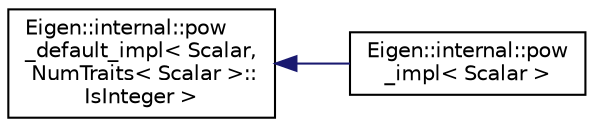 digraph "Graphical Class Hierarchy"
{
  edge [fontname="Helvetica",fontsize="10",labelfontname="Helvetica",labelfontsize="10"];
  node [fontname="Helvetica",fontsize="10",shape=record];
  rankdir="LR";
  Node1 [label="Eigen::internal::pow\l_default_impl\< Scalar,\l NumTraits\< Scalar \>::\lIsInteger \>",height=0.2,width=0.4,color="black", fillcolor="white", style="filled",URL="$struct_eigen_1_1internal_1_1pow__default__impl.html"];
  Node1 -> Node2 [dir="back",color="midnightblue",fontsize="10",style="solid",fontname="Helvetica"];
  Node2 [label="Eigen::internal::pow\l_impl\< Scalar \>",height=0.2,width=0.4,color="black", fillcolor="white", style="filled",URL="$struct_eigen_1_1internal_1_1pow__impl.html"];
}
